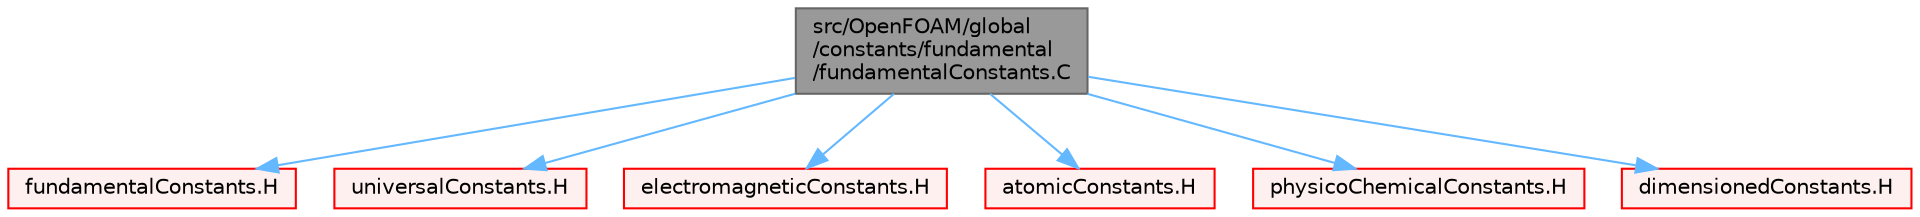 digraph "src/OpenFOAM/global/constants/fundamental/fundamentalConstants.C"
{
 // LATEX_PDF_SIZE
  bgcolor="transparent";
  edge [fontname=Helvetica,fontsize=10,labelfontname=Helvetica,labelfontsize=10];
  node [fontname=Helvetica,fontsize=10,shape=box,height=0.2,width=0.4];
  Node1 [id="Node000001",label="src/OpenFOAM/global\l/constants/fundamental\l/fundamentalConstants.C",height=0.2,width=0.4,color="gray40", fillcolor="grey60", style="filled", fontcolor="black",tooltip=" "];
  Node1 -> Node2 [id="edge1_Node000001_Node000002",color="steelblue1",style="solid",tooltip=" "];
  Node2 [id="Node000002",label="fundamentalConstants.H",height=0.2,width=0.4,color="red", fillcolor="#FFF0F0", style="filled",URL="$fundamentalConstants_8H.html",tooltip="Fundamental dimensioned constants."];
  Node1 -> Node198 [id="edge2_Node000001_Node000198",color="steelblue1",style="solid",tooltip=" "];
  Node198 [id="Node000198",label="universalConstants.H",height=0.2,width=0.4,color="red", fillcolor="#FFF0F0", style="filled",URL="$universalConstants_8H.html",tooltip=" "];
  Node1 -> Node199 [id="edge3_Node000001_Node000199",color="steelblue1",style="solid",tooltip=" "];
  Node199 [id="Node000199",label="electromagneticConstants.H",height=0.2,width=0.4,color="red", fillcolor="#FFF0F0", style="filled",URL="$electromagneticConstants_8H.html",tooltip=" "];
  Node1 -> Node200 [id="edge4_Node000001_Node000200",color="steelblue1",style="solid",tooltip=" "];
  Node200 [id="Node000200",label="atomicConstants.H",height=0.2,width=0.4,color="red", fillcolor="#FFF0F0", style="filled",URL="$atomicConstants_8H.html",tooltip=" "];
  Node1 -> Node201 [id="edge5_Node000001_Node000201",color="steelblue1",style="solid",tooltip=" "];
  Node201 [id="Node000201",label="physicoChemicalConstants.H",height=0.2,width=0.4,color="red", fillcolor="#FFF0F0", style="filled",URL="$physicoChemicalConstants_8H.html",tooltip=" "];
  Node1 -> Node202 [id="edge6_Node000001_Node000202",color="steelblue1",style="solid",tooltip=" "];
  Node202 [id="Node000202",label="dimensionedConstants.H",height=0.2,width=0.4,color="red", fillcolor="#FFF0F0", style="filled",URL="$dimensionedConstants_8H.html",tooltip="Dictionary reading and supplying the dimensioned constants used within OpenFOAM, particularly for the..."];
}
